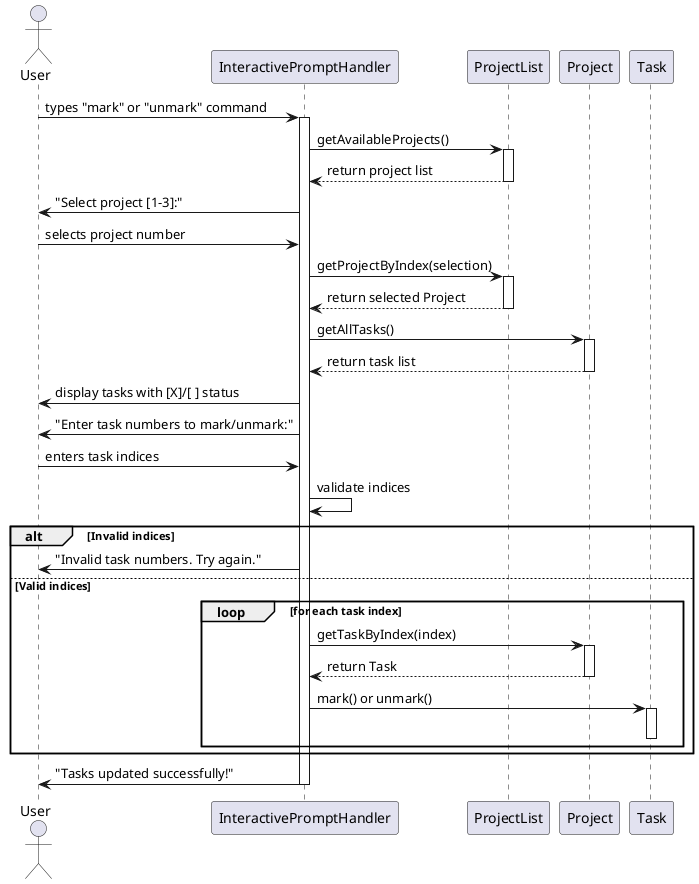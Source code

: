 @startuml Mark/Unmark Command Sequence Diagram

actor User
participant InteractivePromptHandler
participant ProjectList
participant Project
participant Task

User -> InteractivePromptHandler: types "mark" or "unmark" command
activate InteractivePromptHandler
InteractivePromptHandler -> ProjectList: getAvailableProjects()
activate ProjectList
ProjectList --> InteractivePromptHandler: return project list
deactivate ProjectList
InteractivePromptHandler -> User: "Select project [1-3]:"

User -> InteractivePromptHandler: selects project number
InteractivePromptHandler -> ProjectList: getProjectByIndex(selection)
activate ProjectList
ProjectList --> InteractivePromptHandler: return selected Project
deactivate ProjectList

InteractivePromptHandler -> Project: getAllTasks()
activate Project
Project --> InteractivePromptHandler: return task list
deactivate Project
InteractivePromptHandler -> User: display tasks with [X]/[ ] status

InteractivePromptHandler -> User: "Enter task numbers to mark/unmark:"
User -> InteractivePromptHandler: enters task indices

InteractivePromptHandler -> InteractivePromptHandler: validate indices
alt Invalid indices
    InteractivePromptHandler -> User: "Invalid task numbers. Try again."
else Valid indices
    loop for each task index
        InteractivePromptHandler -> Project: getTaskByIndex(index)
        activate Project
        Project --> InteractivePromptHandler: return Task
        deactivate Project
        InteractivePromptHandler -> Task: mark() or unmark()
        activate Task
        deactivate Task
    end
end

InteractivePromptHandler -> User: "Tasks updated successfully!"
deactivate InteractivePromptHandler

@enduml